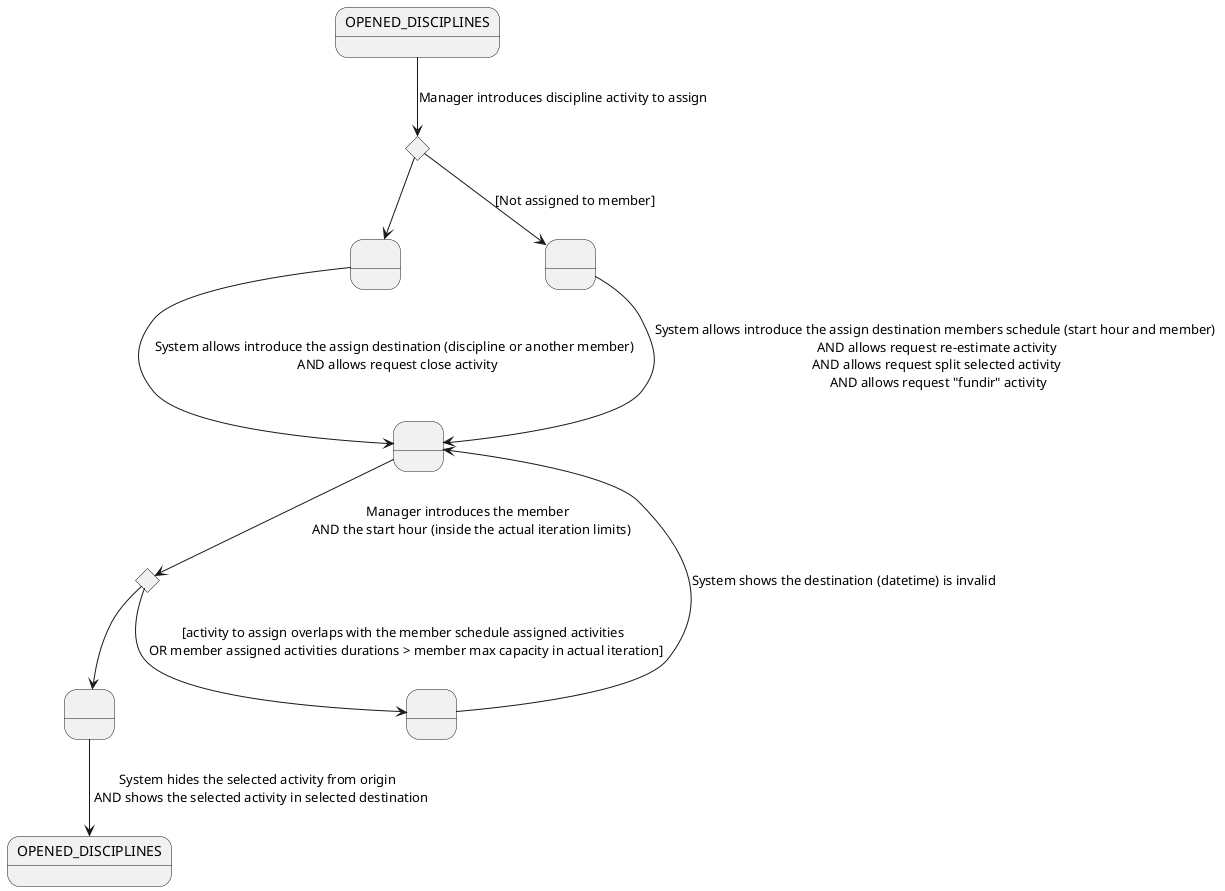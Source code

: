 @startuml

    state 1 as "OPENED_DISCIPLINES"
    state 4 as " "
    state 5 as " "
    state 6 as " "
    state 7 <<choice>>
    state 8 as " "
    state 9 as " "
    state 11 <<choice>>
    state 12 as "OPENED_DISCIPLINES"

    1 --> 11 :  Manager introduces discipline activity to assign
    11 --> 4
    11 --> 5 : [Not assigned to member]
    4 --> 6 : System allows introduce the assign destination (discipline or another member) \n AND allows request close activity
    5 --> 6 : System allows introduce the assign destination members schedule (start hour and member) \n AND allows request re-estimate activity \n AND allows request split selected activity \n AND allows request "fundir" activity
    6 --> 7 : Manager introduces the member \n AND the start hour (inside the actual iteration limits)
    7 --> 8 : [activity to assign overlaps with the member schedule assigned activities \n OR member assigned activities durations > member max capacity in actual iteration]
    8 --> 6 : System shows the destination (datetime) is invalid
    7 --> 9
    9 --> 12 : System hides the selected activity from origin \n AND shows the selected activity in selected destination
@enduml
